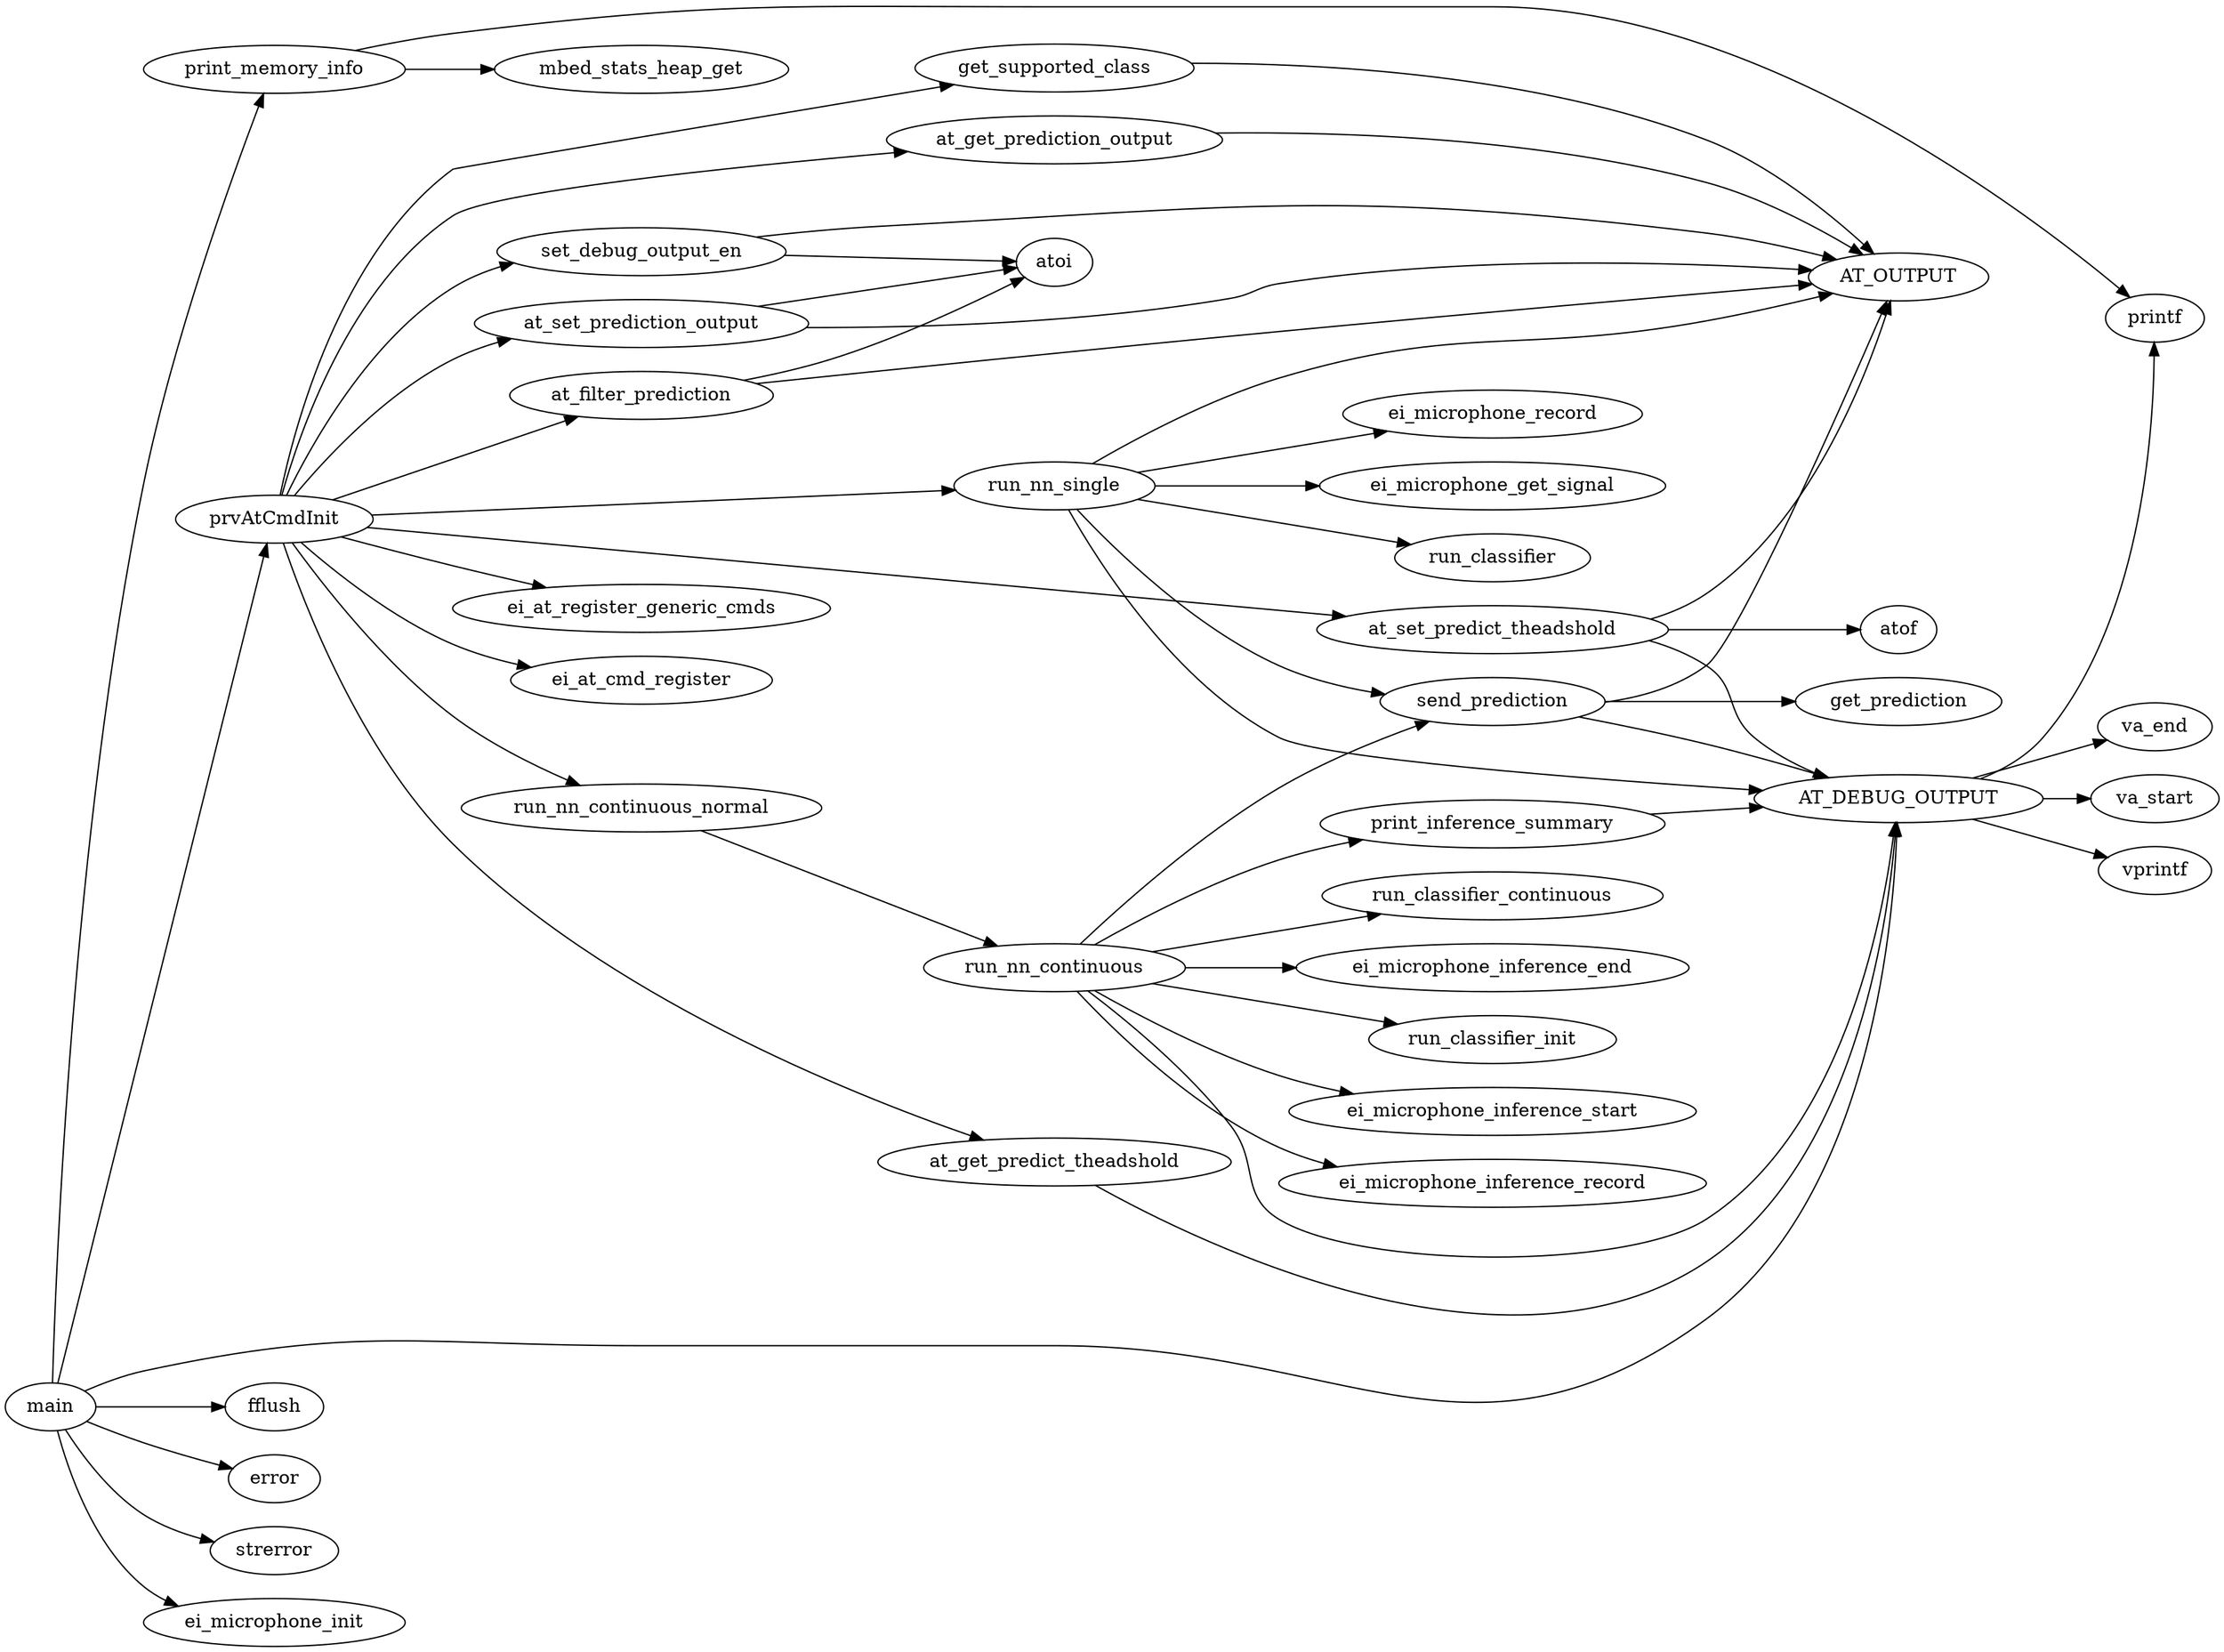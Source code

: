 strict digraph {
	graph [bb="0,0,1662.8,1151.9",
		overlap=False,
		rankdir=LR,
		splines=true
	];
	node [label="\N"];
	main	[height=0.5,
		nest_level=0,
		pos="33.797,491",
		src_line=443,
		width=0.93881];
	AT_DEBUG_OUTPUT	[height=0.5,
		nest_level=1,
		pos="1422,677",
		src_line=58,
		width=3.015];
	main -> AT_DEBUG_OUTPUT	[pos="e,1416,695.03 38.232,509.13 58.675,611.05 173.88,1108 476.56,1108 476.56,1108 476.56,1108 788.84,1108 1006.2,1108 1102.8,1218.3 \
1277.5,1089 1310,1064.9 1388.4,793.67 1413.3,704.92"];
	fflush	[height=0.5,
		nest_level=1,
		pos="201.74,599",
		src_line=-1,
		width=1.0291];
	main -> fflush	[pos="e,165.86,594.46 44.973,508.21 56.78,526.69 77.946,555.6 103.59,572 119.25,582.01 138.63,588.36 155.95,592.37"];
	error	[height=0.5,
		nest_level=1,
		pos="201.74,545",
		src_line=-1,
		width=0.95686];
	main -> error	[pos="e,170.3,537.4 60.7,501.9 73.496,507.09 89.234,513.2 103.59,518 122.05,524.17 142.8,530.07 160.37,534.78"];
	strerror	[height=0.5,
		nest_level=1,
		pos="201.74,491",
		src_line=-1,
		width=1.336];
	main -> strerror	[pos="e,153.47,491 67.978,491 89.508,491 118.14,491 143.29,491"];
	ei_microphone_init	[height=0.5,
		nest_level=1,
		pos="201.74,437",
		src_line=-1,
		width=2.7261];
	main -> ei_microphone_init	[pos="e,144.19,451.66 60.7,480.1 73.496,474.91 89.234,468.8 103.59,464 113.47,460.7 124,457.47 134.35,454.47"];
	prvAtCmdInit	[height=0.5,
		nest_level=1,
		pos="201.74,383",
		src_line=422,
		width=2.0401];
	main -> prvAtCmdInit	[pos="e,141.58,393.42 44.973,473.79 56.78,455.31 77.946,426.4 103.59,410 112.26,404.46 122.05,400.04 132.02,396.52"];
	print_memory_info	[height=0.5,
		nest_level=1,
		pos="201.74,64",
		src_line=154,
		width=2.7261];
	main -> print_memory_info	[pos="e,193.59,82.396 41.611,473.47 67.286,407.4 158.32,173.14 189.87,91.949"];
	va_start	[height=0.5,
		nest_level=2,
		pos="1614.7,623",
		src_line=-1,
		width=1.336];
	AT_DEBUG_OUTPUT -> va_start	[pos="e,1576,633.68 1477.7,661.53 1505.6,653.62 1539.2,644.1 1566,636.49"];
	printf	[height=0.5,
		nest_level=2,
		pos="1614.7,305",
		src_line=-1,
		width=1.0291];
	AT_DEBUG_OUTPUT -> printf	[pos="e,1612.5,323.13 1456.6,659.86 1480.6,645.98 1511.7,624.29 1530.6,597 1588.7,512.83 1606.5,388.47 1611.6,333.23"];
	vprintf	[height=0.5,
		nest_level=2,
		pos="1614.7,731",
		src_line=-1,
		width=1.1735];
	AT_DEBUG_OUTPUT -> vprintf	[pos="e,1579.2,721.22 1477.7,692.47 1506.8,700.72 1542.1,710.73 1569.5,718.48"];
	va_end	[height=0.5,
		nest_level=2,
		pos="1614.7,677",
		src_line=-1,
		width=1.1916];
	AT_DEBUG_OUTPUT -> va_end	[pos="e,1571.7,677 1530.6,677 1541.3,677 1551.7,677 1561.4,677"];
	ei_at_register_generic_cmds	[height=0.5,
		nest_level=2,
		pos="477.56,329",
		src_line=-1,
		width=3.9358];
	prvAtCmdInit -> ei_at_register_generic_cmds	[pos="e,398.03,343.92 258.74,371.51 282.52,366.66 310.54,361 335.88,356 352.7,352.68 370.68,349.19 387.95,345.86"];
	ei_at_cmd_register	[height=0.5,
		nest_level=2,
		pos="477.56,275",
		src_line=-1,
		width=2.7261];
	prvAtCmdInit -> ei_at_cmd_register	[pos="e,396.67,285.22 225.46,365.66 250.95,347.07 294.22,318.06 335.88,302 351.88,295.83 369.47,291.02 386.63,287.29"];
	run_nn_single	[height=0.5,
		nest_level=2,
		pos="787.84,478",
		src_line=266,
		width=2.0943];
	prvAtCmdInit -> run_nn_single	[pos="e,712.24,477.71 254.76,395.47 269.53,399.55 285.5,404.47 299.88,410 316.57,416.42 318.72,422.94 335.88,428 459.85,464.6 610.19,474.82 \
702.15,477.44"];
	run_nn_continuous_normal	[height=0.5,
		nest_level=2,
		pos="477.56,694",
		src_line=384,
		width=3.7552];
	prvAtCmdInit -> run_nn_continuous_normal	[pos="e,449.53,676.39 268.12,390.88 279.96,394.97 291.27,401.04 299.88,410 348.27,460.37 300.8,502.59 335.88,563 362.11,608.17 408.85,\
647.08 441.22,670.49"];
	at_set_prediction_output	[height=0.5,
		nest_level=2,
		pos="477.56,221",
		src_line=105,
		width=3.4844];
	prvAtCmdInit -> at_set_prediction_output	[pos="e,377.84,232.07 214.71,365.19 235.57,335.68 281.59,277.02 335.88,248 345.89,242.65 356.8,238.35 367.97,234.89"];
	at_get_prediction_output	[height=0.5,
		nest_level=2,
		pos="787.84,110",
		src_line=85,
		width=3.5025];
	prvAtCmdInit -> at_get_prediction_output	[pos="e,715.95,95.126 206.43,364.91 217.03,318.17 252.34,193.31 335.88,140 448.15,68.352 609.8,78.528 705.99,93.52"];
	at_set_predict_theadshold	[height=0.5,
		nest_level=2,
		pos="1117,1062",
		src_line=180,
		width=3.665];
	prvAtCmdInit -> at_set_predict_theadshold	[pos="e,1013.4,1050.8 269.45,390.3 281.04,394.45 291.91,400.69 299.88,410 390.31,515.75 256.3,606.85 335.88,721 491.66,944.46 827.44,1022.9 \
1003.3,1049.3"];
	at_get_predict_theadshold	[height=0.5,
		nest_level=2,
		pos="787.84,619",
		src_line=175,
		width=3.683];
	prvAtCmdInit -> at_get_predict_theadshold	[pos="e,697.41,605.79 263.55,392.78 276.34,396.72 289.17,402.25 299.88,410 323.24,426.92 313.04,446.39 335.88,464 440.45,544.65 589.81,\
584.97 687.53,603.91"];
	at_filter_prediction	[height=0.5,
		nest_level=2,
		pos="477.56,383",
		src_line=123,
		width=2.7442];
	prvAtCmdInit -> at_filter_prediction	[pos="e,378.55,383 275.4,383 303.92,383 337.25,383 368.49,383"];
	set_debug_output_en	[height=0.5,
		nest_level=2,
		pos="477.56,167",
		src_line=68,
		width=3.015];
	prvAtCmdInit -> set_debug_output_en	[pos="e,380.42,175.21 209.86,364.93 225.98,326.59 269.11,237.11 335.88,194 346.43,187.19 358.29,182.01 370.54,178.09"];
	get_supported_class	[height=0.5,
		nest_level=2,
		pos="787.84,378",
		src_line=193,
		width=2.9067];
	prvAtCmdInit -> get_supported_class	[pos="e,725.55,392.58 253.58,395.8 278.25,401.37 308.42,407.24 335.88,410 461.19,422.58 493.87,421.86 619.25,410 651.18,406.98 686.07,\
400.79 715.72,394.65"];
	run_nn_single -> AT_DEBUG_OUTPUT	[pos="e,1378.7,660.47 806.57,495.46 835.29,522.52 894.98,573.87 956.43,597 1090.7,647.53 1137.2,600.18 1277.5,630 1308.5,636.58 1342.1,\
647.4 1369.1,657"];
	ei_microphone_record	[height=0.5,
		nest_level=3,
		pos="1117,424",
		src_line=-1,
		width=3.1233];
	run_nn_single -> ei_microphone_record	[pos="e,1037.9,436.88 850.37,467.84 900.48,459.57 971.86,447.79 1028,438.52"];
	ei_microphone_get_signal	[height=0.5,
		nest_level=3,
		pos="1117,370",
		src_line=-1,
		width=3.6108];
	run_nn_single -> ei_microphone_get_signal	[pos="e,1019.2,381.88 816.88,461.39 849.36,442.88 905.02,413.41 956.43,397 973.25,391.63 991.43,387.27 1009.3,383.75"];
	run_classifier	[height=0.5,
		nest_level=3,
		pos="1117,478",
		src_line=-1,
		width=2.0401];
	run_nn_single -> run_classifier	[pos="e,1043.3,478 863.48,478 914.04,478 980.89,478 1033.1,478"];
	send_prediction	[height=0.5,
		nest_level=3,
		pos="1117,570",
		src_line=220,
		width=2.347];
	run_nn_single -> send_prediction	[pos="e,1049.9,558.98 826.93,493.44 860.57,506.64 911.17,525.43 956.43,538 983.34,545.47 1013.3,551.95 1039.9,557.08"];
	AT_OUTPUT	[height=0.5,
		nest_level=4,
		pos="1422,305",
		src_line=-1,
		width=1.8776];
	run_nn_single -> AT_OUTPUT	[pos="e,1414.7,322.99 848.92,488.75 962.61,507.9 1204.4,542.53 1277.5,505 1348.7,468.44 1392.6,378.29 1411,332.56"];
	send_prediction -> AT_DEBUG_OUTPUT	[pos="e,1393.5,659.59 1188.6,579.74 1216.8,584.75 1249.1,591.97 1277.5,602 1315.8,615.53 1356.5,637.65 1384.8,654.37"];
	get_prediction	[height=0.5,
		nest_level=4,
		pos="1422,570",
		src_line=201,
		width=2.1484];
	send_prediction -> get_prediction	[pos="e,1344.7,570 1201.6,570 1242.9,570 1292.8,570 1334.5,570"];
	send_prediction -> AT_OUTPUT	[pos="e,1415.5,323.08 1200.1,566.42 1226.7,562.05 1255,553.66 1277.5,538 1351.8,486.29 1395,382.56 1412.2,332.83"];
	run_nn_continuous	[height=0.5,
		nest_level=3,
		pos="787.84,792",
		src_line=340,
		width=2.7261];
	run_nn_continuous_normal -> run_nn_continuous	[pos="e,737.86,776.43 530.86,710.62 585.58,728.02 671.31,755.27 728.27,773.38"];
	run_nn_continuous -> AT_DEBUG_OUTPUT	[pos="e,1380.6,693.74 860.51,779.78 890.15,774.9 924.91,769.4 956.43,765 1098.7,745.12 1137.5,759.27 1277.5,727 1309.2,719.69 1343.7,707.82 \
1370.9,697.47"];
	run_nn_continuous -> send_prediction	[pos="e,1088.6,587.13 812.75,774.52 845.06,751.02 904.58,708.12 956.43,673 998.34,644.61 1047.4,613.22 1079.9,592.64"];
	print_inference_summary	[height=0.5,
		nest_level=4,
		pos="1117,700",
		src_line=257,
		width=3.5927];
	run_nn_continuous -> print_inference_summary	[pos="e,1034.7,713.93 829.28,775.64 862.9,762.5 912.21,744.28 956.43,732 978.36,725.91 1002.3,720.48 1024.8,715.91"];
	run_classifier_init	[height=0.5,
		nest_level=4,
		pos="1117,1008",
		src_line=-1,
		width=2.5817];
	run_nn_continuous -> run_classifier_init	[pos="e,1025.9,1004.3 805.85,809.84 831.3,836.72 880.59,889.42 920.43,936 937.08,955.46 934.35,968.01 956.43,981 974.32,991.53 995.18,\
998.23 1015.8,1002.4"];
	ei_microphone_inference_start	[height=0.5,
		nest_level=4,
		pos="1117,954",
		src_line=-1,
		width=4.2427];
	run_nn_continuous -> ei_microphone_inference_start	[pos="e,1001.8,942.03 804.92,809.89 832.66,839.51 892.72,898.33 956.43,927 967.65,932.05 979.69,936.16 991.96,939.51"];
	ei_microphone_inference_record	[height=0.5,
		nest_level=4,
		pos="1117,900",
		src_line=-1,
		width=4.4593];
	run_nn_continuous -> ei_microphone_inference_record	[pos="e,1010.3,886.44 818.06,809.28 850.7,827.83 905.63,856.79 956.43,873 970.48,877.48 985.47,881.26 1000.4,884.44"];
	run_classifier_continuous	[height=0.5,
		nest_level=4,
		pos="1117,846",
		src_line=-1,
		width=3.5566];
	run_nn_continuous -> run_classifier_continuous	[pos="e,1033.2,832.34 861.44,803.98 909.08,811.85 971.83,822.21 1023.1,830.67"];
	ei_microphone_inference_end	[height=0.5,
		nest_level=4,
		pos="1117,792",
		src_line=-1,
		width=4.0982];
	run_nn_continuous -> ei_microphone_inference_end	[pos="e,969.41,792 886.1,792 909.11,792 934.23,792 959.13,792"];
	print_inference_summary -> AT_DEBUG_OUTPUT	[pos="e,1323,684.44 1230.8,691.44 1257.7,689.4 1286.3,687.23 1312.9,685.2"];
	at_set_prediction_output -> AT_OUTPUT	[pos="e,1357.6,299.35 584.85,230.47 777.94,247.68 1181.7,283.67 1347.5,298.45"];
	atoi	[height=0.5,
		nest_level=3,
		pos="787.84,202",
		src_line=-1,
		width=0.79437];
	at_set_prediction_output -> atoi	[pos="e,759.3,203.7 593.35,213.93 648.28,210.54 710.34,206.71 749.03,204.33"];
	at_get_prediction_output -> AT_OUTPUT	[pos="e,1411.7,287.17 873.77,96.76 975.38,85.011 1148,78.306 1277.5,142 1338.3,171.92 1384.5,240.19 1406.6,278.2"];
	at_set_predict_theadshold -> AT_DEBUG_OUTPUT	[pos="e,1419.8,695.07 1239.6,1055.1 1253.3,1050.5 1266.3,1044 1277.5,1035 1383.6,949.42 1411.7,773.51 1418.8,705.09"];
	at_set_predict_theadshold -> AT_OUTPUT	[pos="e,1410.2,323.01 1244.8,1057.2 1257.1,1052.2 1268.4,1045 1277.5,1035 1314.4,994.45 1300,596.13 1313.5,543 1334,462.14 1380.6,374.57 \
1405.2,331.7"];
	atof	[height=0.5,
		nest_level=3,
		pos="1422,1062",
		src_line=-1,
		width=0.79437];
	at_set_predict_theadshold -> atof	[pos="e,1393.4,1062 1249.1,1062 1297.8,1062 1349.3,1062 1383.1,1062"];
	at_get_predict_theadshold -> AT_DEBUG_OUTPUT	[pos="e,1326.6,668.34 898.24,629.04 1015.6,639.81 1200.8,656.8 1316.4,667.4"];
	at_filter_prediction -> AT_OUTPUT	[pos="e,1354.8,302.62 546.84,370.02 579.59,363.95 619.4,356.8 655.25,351 788.73,329.39 821.59,318.02 956.43,308 1092.9,297.86 1252.5,299.84 \
1344.7,302.33"];
	at_filter_prediction -> atoi	[pos="e,761.83,209.6 572.7,378.05 589.5,373.68 605.88,366.76 619.25,356 650.89,330.53 627.76,301.9 655.25,272 681.73,243.2 722.82,224.01 \
752.04,213.11"];
	set_debug_output_en -> AT_OUTPUT	[pos="e,1379.2,291.03 583.03,162.58 672.85,160.28 805.68,160.48 920.43,175 1082.3,195.48 1120.2,216.68 1277.5,260 1308.2,268.46 1342.3,\
279.08 1369.5,287.88"];
	set_debug_output_en -> atoi	[pos="e,759.43,198.89 567.73,177.12 627.98,183.96 704.45,192.65 749.28,197.74"];
	get_supported_class -> AT_OUTPUT	[pos="e,1355,307.82 849.81,363.36 881.45,356.25 920.83,348.15 956.43,343 1092.5,323.3 1252.6,313.02 1344.9,308.32"];
	print_memory_info -> printf	[pos="e,1595.9,289.24 299.89,64 415.8,64 615.46,64 786.84,64 786.84,64 786.84,64 1118,64 1189.5,64 1210.4,60.973 1277.5,86 1405.7,133.84 \
1535.1,237.19 1588.4,282.71"];
	mbed_stats_heap_get	[height=0.5,
		nest_level=2,
		pos="477.56,18",
		src_line=-1,
		width=3.0692];
	print_memory_info -> mbed_stats_heap_get	[pos="e,399.83,30.891 274.68,51.914 309.88,46.001 352.53,38.836 389.55,32.618"];
}
